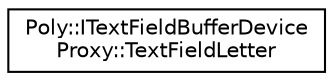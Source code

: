 digraph "Graphical Class Hierarchy"
{
  edge [fontname="Helvetica",fontsize="10",labelfontname="Helvetica",labelfontsize="10"];
  node [fontname="Helvetica",fontsize="10",shape=record];
  rankdir="LR";
  Node0 [label="Poly::ITextFieldBufferDevice\lProxy::TextFieldLetter",height=0.2,width=0.4,color="black", fillcolor="white", style="filled",URL="$struct_poly_1_1_i_text_field_buffer_device_proxy_1_1_text_field_letter.html"];
}
